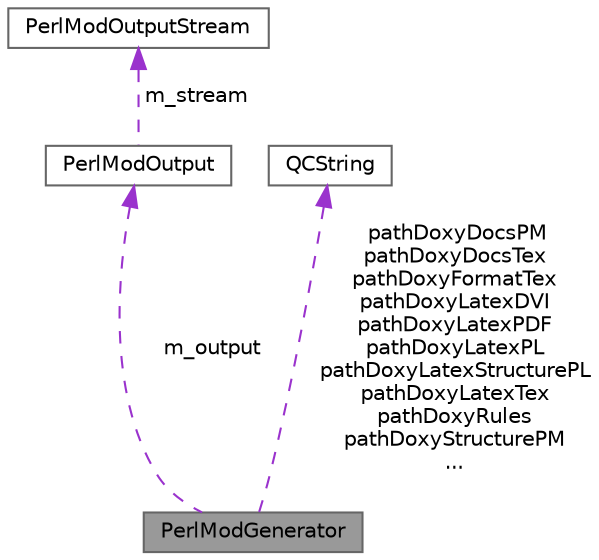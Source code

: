 digraph "PerlModGenerator"
{
 // INTERACTIVE_SVG=YES
 // LATEX_PDF_SIZE
  bgcolor="transparent";
  edge [fontname=Helvetica,fontsize=10,labelfontname=Helvetica,labelfontsize=10];
  node [fontname=Helvetica,fontsize=10,shape=box,height=0.2,width=0.4];
  Node1 [label="PerlModGenerator",height=0.2,width=0.4,color="gray40", fillcolor="grey60", style="filled", fontcolor="black",tooltip=" "];
  Node2 -> Node1 [dir="back",color="darkorchid3",style="dashed",label=" m_output" ];
  Node2 [label="PerlModOutput",height=0.2,width=0.4,color="gray40", fillcolor="white", style="filled",URL="$d5/d6c/class_perl_mod_output.html",tooltip=" "];
  Node3 -> Node2 [dir="back",color="darkorchid3",style="dashed",label=" m_stream" ];
  Node3 [label="PerlModOutputStream",height=0.2,width=0.4,color="gray40", fillcolor="white", style="filled",URL="$d4/de6/class_perl_mod_output_stream.html",tooltip=" "];
  Node4 -> Node1 [dir="back",color="darkorchid3",style="dashed",label=" pathDoxyDocsPM\npathDoxyDocsTex\npathDoxyFormatTex\npathDoxyLatexDVI\npathDoxyLatexPDF\npathDoxyLatexPL\npathDoxyLatexStructurePL\npathDoxyLatexTex\npathDoxyRules\npathDoxyStructurePM\n..." ];
  Node4 [label="QCString",height=0.2,width=0.4,color="gray40", fillcolor="white", style="filled",URL="$d9/d45/class_q_c_string.html",tooltip="This is an alternative implementation of QCString."];
}
